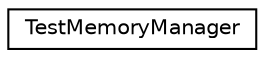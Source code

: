 digraph "类继承关系图"
{
  edge [fontname="Helvetica",fontsize="10",labelfontname="Helvetica",labelfontsize="10"];
  node [fontname="Helvetica",fontsize="10",shape=record];
  rankdir="LR";
  Node0 [label="TestMemoryManager",height=0.2,width=0.4,color="black", fillcolor="white", style="filled",URL="$de/d58/class_test_memory_manager.html"];
}
